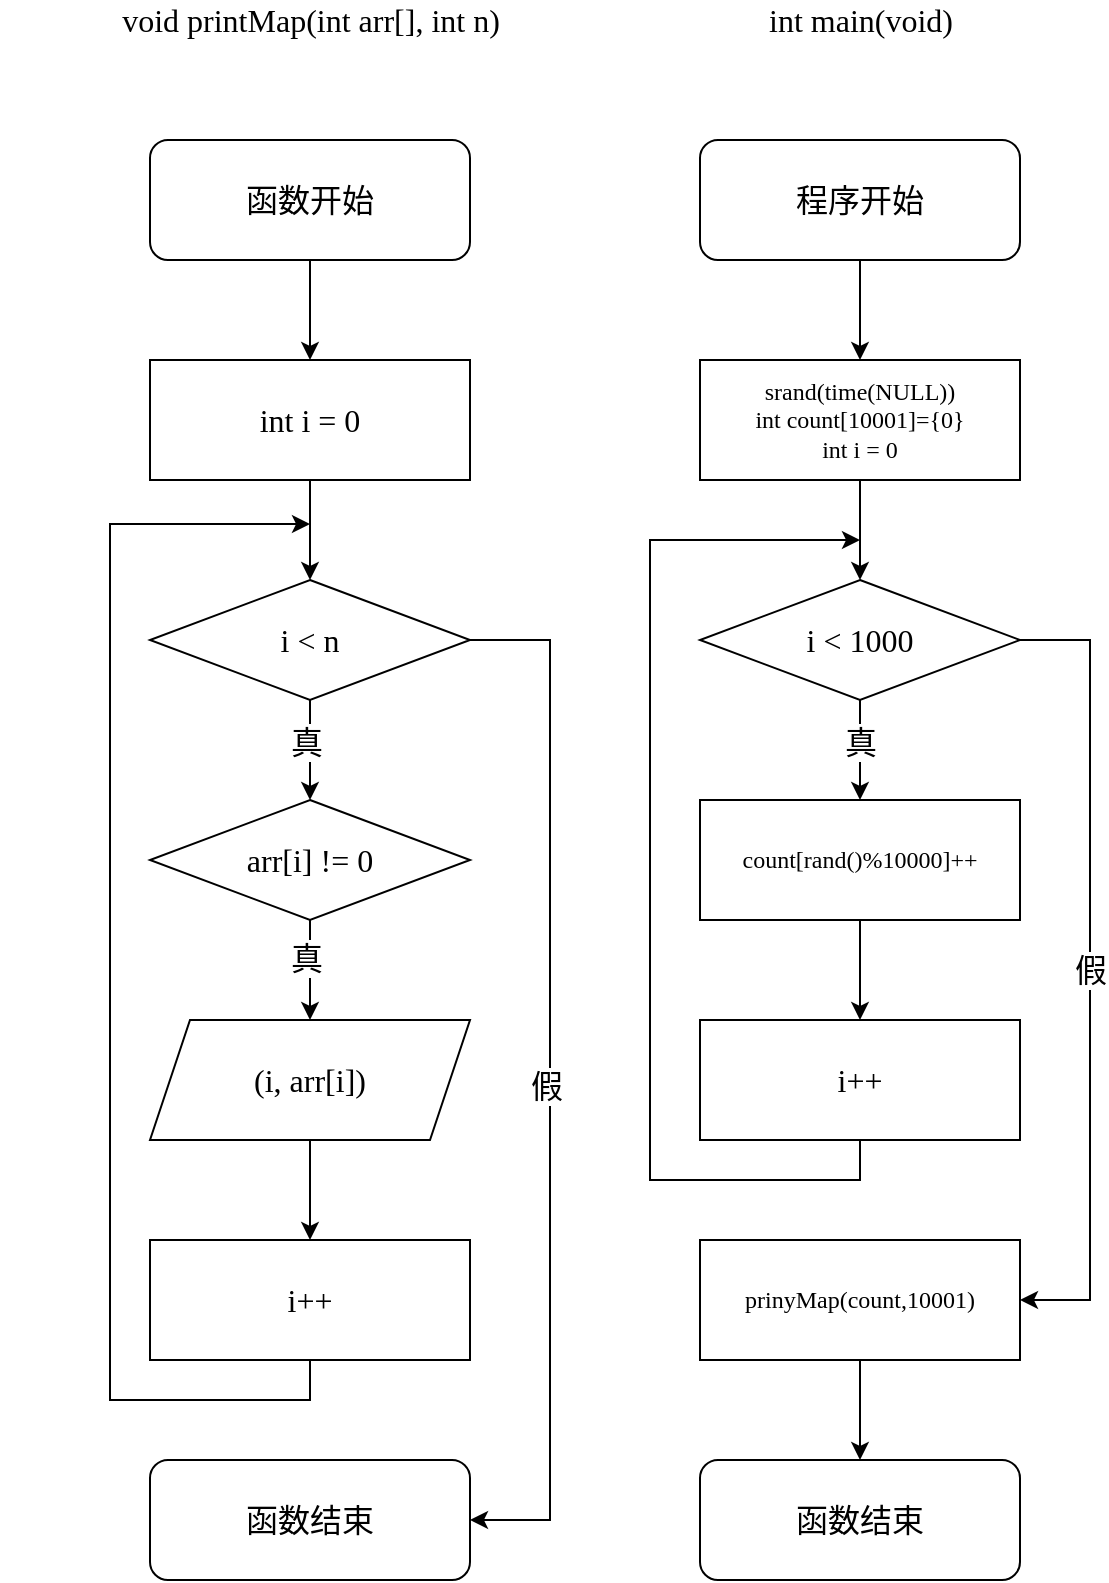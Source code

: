<mxfile version="15.4.0" type="device"><diagram id="KaK1vsGH3P3zRZR4Gg0v" name="第 1 页"><mxGraphModel dx="663" dy="875" grid="1" gridSize="10" guides="1" tooltips="1" connect="1" arrows="1" fold="1" page="1" pageScale="1" pageWidth="850" pageHeight="1100" math="0" shadow="0"><root><mxCell id="0"/><mxCell id="1" parent="0"/><mxCell id="HV7cucX1tApqZnlCPNhh-4" value="" style="edgeStyle=orthogonalEdgeStyle;rounded=0;orthogonalLoop=1;jettySize=auto;html=1;fontFamily=JetBrains Mono;fontSize=16;" edge="1" parent="1" source="HV7cucX1tApqZnlCPNhh-1" target="HV7cucX1tApqZnlCPNhh-3"><mxGeometry relative="1" as="geometry"/></mxCell><mxCell id="HV7cucX1tApqZnlCPNhh-1" value="函数开始" style="rounded=1;whiteSpace=wrap;html=1;fontFamily=JetBrains Mono;fontSize=16;" vertex="1" parent="1"><mxGeometry x="220" y="150" width="160" height="60" as="geometry"/></mxCell><mxCell id="HV7cucX1tApqZnlCPNhh-2" value="void printMap(int arr[], int n)" style="text;html=1;align=center;verticalAlign=middle;resizable=0;points=[];autosize=1;strokeColor=none;fillColor=none;fontFamily=JetBrains Mono;fontSize=16;" vertex="1" parent="1"><mxGeometry x="145" y="80" width="310" height="20" as="geometry"/></mxCell><mxCell id="HV7cucX1tApqZnlCPNhh-7" value="" style="edgeStyle=orthogonalEdgeStyle;rounded=0;orthogonalLoop=1;jettySize=auto;html=1;fontFamily=JetBrains Mono;fontSize=16;" edge="1" parent="1" source="HV7cucX1tApqZnlCPNhh-3" target="HV7cucX1tApqZnlCPNhh-6"><mxGeometry relative="1" as="geometry"/></mxCell><mxCell id="HV7cucX1tApqZnlCPNhh-3" value="int i = 0" style="rounded=0;whiteSpace=wrap;html=1;fontFamily=JetBrains Mono;fontSize=16;" vertex="1" parent="1"><mxGeometry x="220" y="260" width="160" height="60" as="geometry"/></mxCell><mxCell id="HV7cucX1tApqZnlCPNhh-9" value="" style="edgeStyle=orthogonalEdgeStyle;rounded=0;orthogonalLoop=1;jettySize=auto;html=1;fontFamily=JetBrains Mono;fontSize=16;" edge="1" parent="1" source="HV7cucX1tApqZnlCPNhh-6" target="HV7cucX1tApqZnlCPNhh-8"><mxGeometry relative="1" as="geometry"/></mxCell><mxCell id="HV7cucX1tApqZnlCPNhh-10" value="真" style="edgeLabel;html=1;align=center;verticalAlign=middle;resizable=0;points=[];fontSize=16;fontFamily=JetBrains Mono;" vertex="1" connectable="0" parent="HV7cucX1tApqZnlCPNhh-9"><mxGeometry x="-0.16" y="-2" relative="1" as="geometry"><mxPoint as="offset"/></mxGeometry></mxCell><mxCell id="HV7cucX1tApqZnlCPNhh-19" style="edgeStyle=orthogonalEdgeStyle;rounded=0;orthogonalLoop=1;jettySize=auto;html=1;exitX=1;exitY=0.5;exitDx=0;exitDy=0;entryX=1;entryY=0.5;entryDx=0;entryDy=0;fontFamily=JetBrains Mono;fontSize=16;" edge="1" parent="1" source="HV7cucX1tApqZnlCPNhh-6" target="HV7cucX1tApqZnlCPNhh-18"><mxGeometry relative="1" as="geometry"><Array as="points"><mxPoint x="420" y="400"/><mxPoint x="420" y="840"/></Array></mxGeometry></mxCell><mxCell id="HV7cucX1tApqZnlCPNhh-20" value="假" style="edgeLabel;html=1;align=center;verticalAlign=middle;resizable=0;points=[];fontSize=16;fontFamily=JetBrains Mono;" vertex="1" connectable="0" parent="HV7cucX1tApqZnlCPNhh-19"><mxGeometry x="-0.114" y="-2" relative="1" as="geometry"><mxPoint y="32" as="offset"/></mxGeometry></mxCell><mxCell id="HV7cucX1tApqZnlCPNhh-6" value="i &amp;lt; n" style="rhombus;whiteSpace=wrap;html=1;fontFamily=JetBrains Mono;fontSize=16;" vertex="1" parent="1"><mxGeometry x="220" y="370" width="160" height="60" as="geometry"/></mxCell><mxCell id="HV7cucX1tApqZnlCPNhh-12" value="" style="edgeStyle=orthogonalEdgeStyle;rounded=0;orthogonalLoop=1;jettySize=auto;html=1;fontFamily=JetBrains Mono;fontSize=16;" edge="1" parent="1" source="HV7cucX1tApqZnlCPNhh-8" target="HV7cucX1tApqZnlCPNhh-11"><mxGeometry relative="1" as="geometry"/></mxCell><mxCell id="HV7cucX1tApqZnlCPNhh-13" value="真" style="edgeLabel;html=1;align=center;verticalAlign=middle;resizable=0;points=[];fontSize=16;fontFamily=JetBrains Mono;" vertex="1" connectable="0" parent="HV7cucX1tApqZnlCPNhh-12"><mxGeometry x="-0.24" y="-2" relative="1" as="geometry"><mxPoint as="offset"/></mxGeometry></mxCell><mxCell id="HV7cucX1tApqZnlCPNhh-8" value="arr[i] != 0" style="rhombus;whiteSpace=wrap;html=1;fontFamily=JetBrains Mono;fontSize=16;" vertex="1" parent="1"><mxGeometry x="220" y="480" width="160" height="60" as="geometry"/></mxCell><mxCell id="HV7cucX1tApqZnlCPNhh-16" value="" style="edgeStyle=orthogonalEdgeStyle;rounded=0;orthogonalLoop=1;jettySize=auto;html=1;fontFamily=JetBrains Mono;fontSize=16;" edge="1" parent="1" source="HV7cucX1tApqZnlCPNhh-11" target="HV7cucX1tApqZnlCPNhh-14"><mxGeometry relative="1" as="geometry"/></mxCell><mxCell id="HV7cucX1tApqZnlCPNhh-11" value="(i, arr[i])" style="shape=parallelogram;perimeter=parallelogramPerimeter;whiteSpace=wrap;html=1;fixedSize=1;fontFamily=JetBrains Mono;fontSize=16;" vertex="1" parent="1"><mxGeometry x="220" y="590" width="160" height="60" as="geometry"/></mxCell><mxCell id="HV7cucX1tApqZnlCPNhh-17" style="edgeStyle=orthogonalEdgeStyle;rounded=0;orthogonalLoop=1;jettySize=auto;html=1;exitX=0.5;exitY=1;exitDx=0;exitDy=0;fontFamily=JetBrains Mono;fontSize=16;" edge="1" parent="1" source="HV7cucX1tApqZnlCPNhh-14"><mxGeometry relative="1" as="geometry"><mxPoint x="300" y="342" as="targetPoint"/><Array as="points"><mxPoint x="300" y="780"/><mxPoint x="200" y="780"/><mxPoint x="200" y="342"/></Array></mxGeometry></mxCell><mxCell id="HV7cucX1tApqZnlCPNhh-14" value="i++" style="rounded=0;whiteSpace=wrap;html=1;fontFamily=JetBrains Mono;fontSize=16;" vertex="1" parent="1"><mxGeometry x="220" y="700" width="160" height="60" as="geometry"/></mxCell><mxCell id="HV7cucX1tApqZnlCPNhh-18" value="函数结束" style="rounded=1;whiteSpace=wrap;html=1;fontFamily=JetBrains Mono;fontSize=16;" vertex="1" parent="1"><mxGeometry x="220" y="810" width="160" height="60" as="geometry"/></mxCell><mxCell id="HV7cucX1tApqZnlCPNhh-22" value="int main(void)" style="text;html=1;align=center;verticalAlign=middle;resizable=0;points=[];autosize=1;strokeColor=none;fillColor=none;fontFamily=JetBrains Mono;fontSize=16;" vertex="1" parent="1"><mxGeometry x="500" y="80" width="150" height="20" as="geometry"/></mxCell><mxCell id="HV7cucX1tApqZnlCPNhh-26" value="" style="edgeStyle=orthogonalEdgeStyle;rounded=0;orthogonalLoop=1;jettySize=auto;html=1;fontFamily=JetBrains Mono;fontSize=14;" edge="1" parent="1" source="HV7cucX1tApqZnlCPNhh-23" target="HV7cucX1tApqZnlCPNhh-25"><mxGeometry relative="1" as="geometry"/></mxCell><mxCell id="HV7cucX1tApqZnlCPNhh-23" value="程序开始" style="rounded=1;whiteSpace=wrap;html=1;fontFamily=JetBrains Mono;fontSize=16;" vertex="1" parent="1"><mxGeometry x="495" y="150" width="160" height="60" as="geometry"/></mxCell><mxCell id="HV7cucX1tApqZnlCPNhh-28" value="" style="edgeStyle=orthogonalEdgeStyle;rounded=0;orthogonalLoop=1;jettySize=auto;html=1;fontFamily=JetBrains Mono;fontSize=12;" edge="1" parent="1" source="HV7cucX1tApqZnlCPNhh-25" target="HV7cucX1tApqZnlCPNhh-27"><mxGeometry relative="1" as="geometry"/></mxCell><mxCell id="HV7cucX1tApqZnlCPNhh-25" value="srand(time(NULL))&lt;br style=&quot;font-size: 12px&quot;&gt;int count[10001]={0}&lt;br&gt;int i = 0" style="rounded=0;whiteSpace=wrap;html=1;fontFamily=JetBrains Mono;fontSize=12;" vertex="1" parent="1"><mxGeometry x="495" y="260" width="160" height="60" as="geometry"/></mxCell><mxCell id="HV7cucX1tApqZnlCPNhh-30" value="" style="edgeStyle=orthogonalEdgeStyle;rounded=0;orthogonalLoop=1;jettySize=auto;html=1;fontFamily=JetBrains Mono;fontSize=12;" edge="1" parent="1" source="HV7cucX1tApqZnlCPNhh-27" target="HV7cucX1tApqZnlCPNhh-29"><mxGeometry relative="1" as="geometry"/></mxCell><mxCell id="HV7cucX1tApqZnlCPNhh-34" value="真" style="edgeLabel;html=1;align=center;verticalAlign=middle;resizable=0;points=[];fontSize=16;fontFamily=JetBrains Mono;" vertex="1" connectable="0" parent="HV7cucX1tApqZnlCPNhh-30"><mxGeometry x="-0.16" y="1" relative="1" as="geometry"><mxPoint x="-1" as="offset"/></mxGeometry></mxCell><mxCell id="HV7cucX1tApqZnlCPNhh-36" value="&lt;font style=&quot;font-size: 16px&quot;&gt;假&lt;/font&gt;" style="edgeStyle=orthogonalEdgeStyle;rounded=0;orthogonalLoop=1;jettySize=auto;html=1;exitX=1;exitY=0.5;exitDx=0;exitDy=0;entryX=1;entryY=0.5;entryDx=0;entryDy=0;fontFamily=JetBrains Mono;fontSize=12;" edge="1" parent="1" source="HV7cucX1tApqZnlCPNhh-27" target="HV7cucX1tApqZnlCPNhh-35"><mxGeometry relative="1" as="geometry"><Array as="points"><mxPoint x="690" y="400"/><mxPoint x="690" y="730"/></Array></mxGeometry></mxCell><mxCell id="HV7cucX1tApqZnlCPNhh-27" value="i &amp;lt; 1000" style="rhombus;whiteSpace=wrap;html=1;fontFamily=JetBrains Mono;fontSize=16;" vertex="1" parent="1"><mxGeometry x="495" y="370" width="160" height="60" as="geometry"/></mxCell><mxCell id="HV7cucX1tApqZnlCPNhh-32" value="" style="edgeStyle=orthogonalEdgeStyle;rounded=0;orthogonalLoop=1;jettySize=auto;html=1;fontFamily=JetBrains Mono;fontSize=12;" edge="1" parent="1" source="HV7cucX1tApqZnlCPNhh-29" target="HV7cucX1tApqZnlCPNhh-31"><mxGeometry relative="1" as="geometry"/></mxCell><mxCell id="HV7cucX1tApqZnlCPNhh-29" value="count[rand()%10000]++" style="rounded=0;whiteSpace=wrap;html=1;fontFamily=JetBrains Mono;fontSize=12;" vertex="1" parent="1"><mxGeometry x="495" y="480" width="160" height="60" as="geometry"/></mxCell><mxCell id="HV7cucX1tApqZnlCPNhh-33" style="edgeStyle=orthogonalEdgeStyle;rounded=0;orthogonalLoop=1;jettySize=auto;html=1;exitX=0.5;exitY=1;exitDx=0;exitDy=0;fontFamily=JetBrains Mono;fontSize=12;" edge="1" parent="1" source="HV7cucX1tApqZnlCPNhh-31"><mxGeometry relative="1" as="geometry"><mxPoint x="575" y="350" as="targetPoint"/><Array as="points"><mxPoint x="575" y="670"/><mxPoint x="470" y="670"/><mxPoint x="470" y="350"/></Array></mxGeometry></mxCell><mxCell id="HV7cucX1tApqZnlCPNhh-31" value="i++" style="rounded=0;whiteSpace=wrap;html=1;fontFamily=JetBrains Mono;fontSize=16;" vertex="1" parent="1"><mxGeometry x="495" y="590" width="160" height="60" as="geometry"/></mxCell><mxCell id="HV7cucX1tApqZnlCPNhh-38" value="" style="edgeStyle=orthogonalEdgeStyle;rounded=0;orthogonalLoop=1;jettySize=auto;html=1;fontFamily=JetBrains Mono;fontSize=12;" edge="1" parent="1" source="HV7cucX1tApqZnlCPNhh-35" target="HV7cucX1tApqZnlCPNhh-37"><mxGeometry relative="1" as="geometry"/></mxCell><mxCell id="HV7cucX1tApqZnlCPNhh-35" value="prinyMap(count,10001)" style="rounded=0;whiteSpace=wrap;html=1;fontFamily=JetBrains Mono;fontSize=12;" vertex="1" parent="1"><mxGeometry x="495" y="700" width="160" height="60" as="geometry"/></mxCell><mxCell id="HV7cucX1tApqZnlCPNhh-37" value="函数结束" style="rounded=1;whiteSpace=wrap;html=1;fontFamily=JetBrains Mono;fontSize=16;" vertex="1" parent="1"><mxGeometry x="495" y="810" width="160" height="60" as="geometry"/></mxCell></root></mxGraphModel></diagram></mxfile>